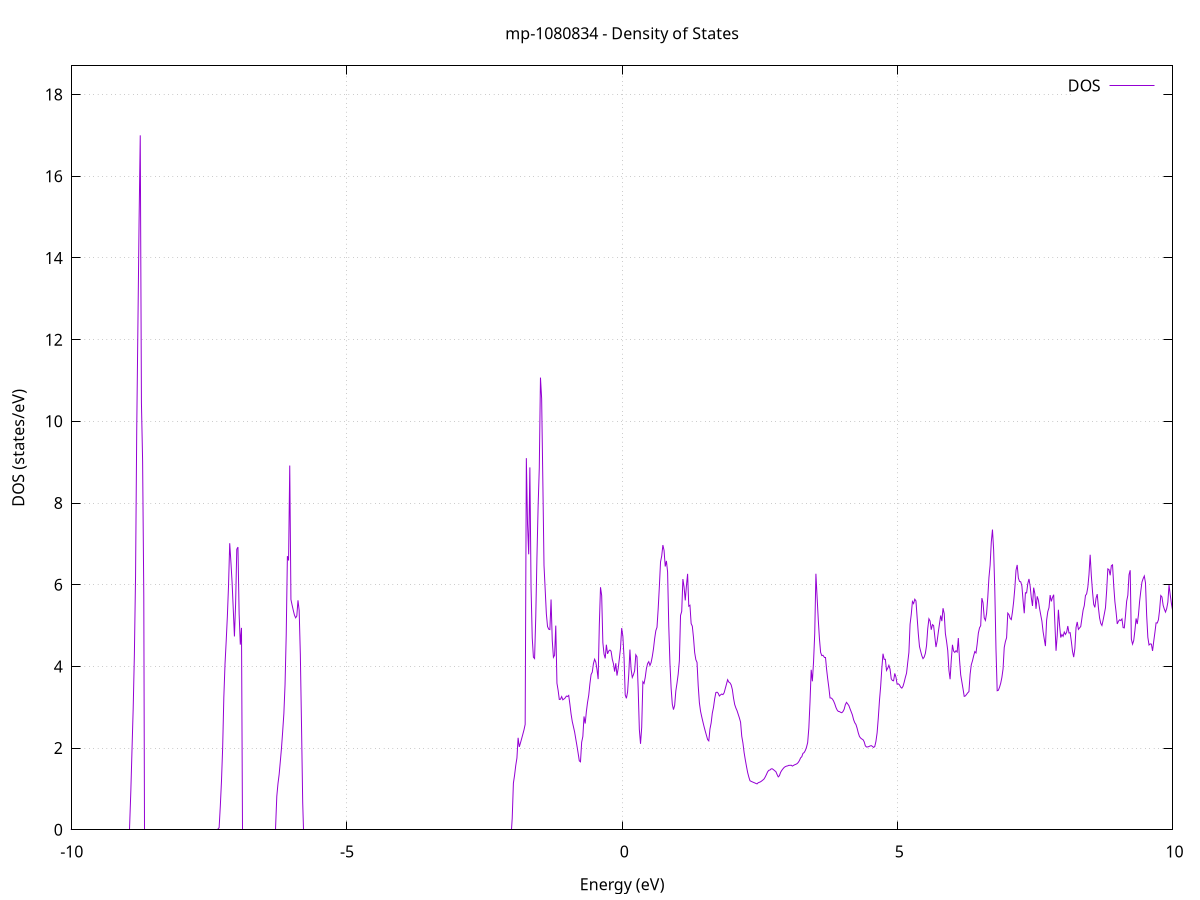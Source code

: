 set title 'mp-1080834 - Density of States'
set xlabel 'Energy (eV)'
set ylabel 'DOS (states/eV)'
set grid
set xrange [-10:10]
set yrange [0:18.703]
set xzeroaxis lt -1
set terminal png size 800,600
set output 'mp-1080834_dos_gnuplot.png'
plot '-' using 1:2 with lines title 'DOS'
-24.005500 0.000000
-23.984100 0.000000
-23.962700 0.000000
-23.941300 0.000000
-23.919900 0.000000
-23.898500 0.000000
-23.877200 0.000000
-23.855800 0.000000
-23.834400 0.000000
-23.813000 0.000000
-23.791600 0.000000
-23.770200 0.000000
-23.748800 0.000000
-23.727400 0.000000
-23.706000 0.000000
-23.684700 0.000000
-23.663300 0.000000
-23.641900 0.000000
-23.620500 0.000000
-23.599100 0.000000
-23.577700 0.000000
-23.556300 0.000000
-23.534900 0.000000
-23.513600 0.000000
-23.492200 0.000000
-23.470800 0.000000
-23.449400 0.000000
-23.428000 0.000000
-23.406600 0.000000
-23.385200 0.000000
-23.363800 0.000000
-23.342500 0.000000
-23.321100 0.000000
-23.299700 0.000000
-23.278300 0.000000
-23.256900 0.000000
-23.235500 0.000000
-23.214100 0.000000
-23.192700 0.000000
-23.171400 0.000000
-23.150000 0.000000
-23.128600 0.000000
-23.107200 0.000000
-23.085800 0.000000
-23.064400 0.000000
-23.043000 0.000000
-23.021600 0.000000
-23.000200 0.000000
-22.978900 0.000000
-22.957500 0.000000
-22.936100 0.000000
-22.914700 0.000000
-22.893300 0.000000
-22.871900 0.000000
-22.850500 0.000000
-22.829100 0.000000
-22.807800 0.000000
-22.786400 0.000000
-22.765000 0.000000
-22.743600 0.000000
-22.722200 0.000000
-22.700800 0.000000
-22.679400 0.000000
-22.658000 0.000000
-22.636700 0.000000
-22.615300 0.000000
-22.593900 0.000000
-22.572500 0.000000
-22.551100 0.000000
-22.529700 0.000000
-22.508300 0.000000
-22.486900 0.000000
-22.465600 0.000000
-22.444200 0.000000
-22.422800 0.000000
-22.401400 0.000000
-22.380000 0.000000
-22.358600 0.000000
-22.337200 0.000000
-22.315800 0.000000
-22.294500 0.000000
-22.273100 0.000000
-22.251700 0.000000
-22.230300 0.000000
-22.208900 0.000000
-22.187500 0.000000
-22.166100 0.000000
-22.144700 0.000000
-22.123300 0.000000
-22.102000 0.000000
-22.080600 0.000000
-22.059200 0.000000
-22.037800 0.000000
-22.016400 570.099700
-21.995000 295.085600
-21.973600 0.000000
-21.952200 0.000000
-21.930900 0.000000
-21.909500 0.000000
-21.888100 0.000000
-21.866700 0.000000
-21.845300 0.000000
-21.823900 0.000000
-21.802500 0.000000
-21.781100 0.000000
-21.759800 0.000000
-21.738400 0.000000
-21.717000 0.000000
-21.695600 0.000000
-21.674200 0.000000
-21.652800 0.000000
-21.631400 0.000000
-21.610000 0.000000
-21.588700 0.000000
-21.567300 0.000000
-21.545900 0.000000
-21.524500 0.000000
-21.503100 0.000000
-21.481700 0.000000
-21.460300 0.000000
-21.438900 0.000000
-21.417500 0.000000
-21.396200 0.000000
-21.374800 0.000000
-21.353400 0.000000
-21.332000 0.000000
-21.310600 0.000000
-21.289200 0.000000
-21.267800 0.000000
-21.246400 0.000000
-21.225100 0.000000
-21.203700 0.000000
-21.182300 0.000000
-21.160900 0.000000
-21.139500 0.000000
-21.118100 0.000000
-21.096700 0.000000
-21.075300 0.000000
-21.054000 0.000000
-21.032600 0.000000
-21.011200 0.000000
-20.989800 0.000000
-20.968400 0.000000
-20.947000 0.000000
-20.925600 0.000000
-20.904200 0.000000
-20.882900 0.000000
-20.861500 0.000000
-20.840100 0.000000
-20.818700 0.000000
-20.797300 0.000000
-20.775900 0.000000
-20.754500 0.000000
-20.733100 0.000000
-20.711800 0.000000
-20.690400 0.000000
-20.669000 0.000000
-20.647600 0.000000
-20.626200 0.000000
-20.604800 0.000000
-20.583400 0.000000
-20.562000 0.000000
-20.540600 0.000000
-20.519300 0.000000
-20.497900 0.000000
-20.476500 0.000000
-20.455100 0.000000
-20.433700 0.000000
-20.412300 0.000000
-20.390900 0.000000
-20.369500 0.000000
-20.348200 0.000000
-20.326800 0.000000
-20.305400 0.000000
-20.284000 0.000000
-20.262600 0.000000
-20.241200 0.000000
-20.219800 0.000000
-20.198400 0.000000
-20.177100 0.000000
-20.155700 0.000000
-20.134300 0.000000
-20.112900 0.000000
-20.091500 0.000000
-20.070100 0.000000
-20.048700 0.000000
-20.027300 0.000000
-20.006000 0.000000
-19.984600 0.000000
-19.963200 0.000000
-19.941800 0.000000
-19.920400 0.000000
-19.899000 0.000000
-19.877600 0.000000
-19.856200 0.000000
-19.834800 0.000000
-19.813500 0.000000
-19.792100 0.000000
-19.770700 0.000000
-19.749300 0.000000
-19.727900 0.000000
-19.706500 0.000000
-19.685100 0.000000
-19.663700 0.000000
-19.642400 0.000000
-19.621000 0.000000
-19.599600 0.000000
-19.578200 0.000000
-19.556800 0.000000
-19.535400 0.000000
-19.514000 0.000000
-19.492600 0.000000
-19.471300 0.000000
-19.449900 0.000000
-19.428500 0.000000
-19.407100 0.000000
-19.385700 0.000000
-19.364300 0.000000
-19.342900 0.000000
-19.321500 0.000000
-19.300200 0.000000
-19.278800 0.000000
-19.257400 0.000000
-19.236000 0.000000
-19.214600 0.000000
-19.193200 0.000000
-19.171800 0.000000
-19.150400 0.000000
-19.129100 0.000000
-19.107700 0.000000
-19.086300 0.000000
-19.064900 0.000000
-19.043500 0.000000
-19.022100 0.000000
-19.000700 0.000000
-18.979300 0.000000
-18.957900 0.000000
-18.936600 0.000000
-18.915200 0.000000
-18.893800 0.000000
-18.872400 0.000000
-18.851000 0.000000
-18.829600 0.000000
-18.808200 0.000000
-18.786800 0.000000
-18.765500 0.000000
-18.744100 0.000000
-18.722700 0.000000
-18.701300 0.000000
-18.679900 0.000000
-18.658500 0.000000
-18.637100 0.000000
-18.615700 0.000000
-18.594400 0.000000
-18.573000 0.000000
-18.551600 0.000000
-18.530200 0.000000
-18.508800 0.000000
-18.487400 0.000000
-18.466000 0.000000
-18.444600 0.000000
-18.423300 0.000000
-18.401900 0.000000
-18.380500 0.000000
-18.359100 0.000000
-18.337700 0.000000
-18.316300 0.000000
-18.294900 0.000000
-18.273500 0.000000
-18.252200 0.000000
-18.230800 0.000000
-18.209400 0.000000
-18.188000 0.000000
-18.166600 0.000000
-18.145200 0.000000
-18.123800 0.000000
-18.102400 0.000000
-18.081000 0.000000
-18.059700 0.000000
-18.038300 0.000000
-18.016900 0.000000
-17.995500 0.000000
-17.974100 0.000000
-17.952700 0.000000
-17.931300 0.000000
-17.909900 0.000000
-17.888600 0.000000
-17.867200 0.000000
-17.845800 0.000000
-17.824400 0.000000
-17.803000 0.000000
-17.781600 0.000000
-17.760200 0.000000
-17.738800 0.000000
-17.717500 0.000000
-17.696100 0.000000
-17.674700 0.000000
-17.653300 0.000000
-17.631900 0.000000
-17.610500 0.000000
-17.589100 0.000000
-17.567700 0.000000
-17.546400 0.000000
-17.525000 0.000000
-17.503600 0.000000
-17.482200 0.000000
-17.460800 0.000000
-17.439400 0.000000
-17.418000 0.000000
-17.396600 0.000000
-17.375200 0.000000
-17.353900 0.000000
-17.332500 0.000000
-17.311100 0.000000
-17.289700 0.000000
-17.268300 0.000000
-17.246900 0.000000
-17.225500 0.000000
-17.204100 0.000000
-17.182800 0.000000
-17.161400 0.000000
-17.140000 0.000000
-17.118600 0.000000
-17.097200 0.000000
-17.075800 0.000000
-17.054400 0.000000
-17.033000 0.000000
-17.011700 0.000000
-16.990300 0.000000
-16.968900 0.000000
-16.947500 0.000000
-16.926100 0.000000
-16.904700 0.000000
-16.883300 0.000000
-16.861900 0.000000
-16.840600 0.000000
-16.819200 0.000000
-16.797800 0.000000
-16.776400 0.000000
-16.755000 0.000000
-16.733600 0.000000
-16.712200 0.000000
-16.690800 0.000000
-16.669500 0.000000
-16.648100 0.000000
-16.626700 0.000000
-16.605300 0.000000
-16.583900 0.000000
-16.562500 0.000000
-16.541100 0.000000
-16.519700 0.000000
-16.498300 0.000000
-16.477000 0.000000
-16.455600 0.000000
-16.434200 0.000000
-16.412800 0.000000
-16.391400 0.000000
-16.370000 0.000000
-16.348600 0.000000
-16.327200 0.000000
-16.305900 0.000000
-16.284500 0.000000
-16.263100 0.000000
-16.241700 0.000000
-16.220300 0.000000
-16.198900 0.000000
-16.177500 0.000000
-16.156100 0.000000
-16.134800 0.000000
-16.113400 0.000000
-16.092000 0.000000
-16.070600 0.000000
-16.049200 0.000000
-16.027800 0.000000
-16.006400 0.000000
-15.985000 0.000000
-15.963700 0.000000
-15.942300 0.000000
-15.920900 0.000000
-15.899500 0.000000
-15.878100 0.000000
-15.856700 0.000000
-15.835300 0.000000
-15.813900 0.000000
-15.792500 0.000000
-15.771200 0.000000
-15.749800 0.000000
-15.728400 0.000000
-15.707000 0.000000
-15.685600 0.000000
-15.664200 0.000000
-15.642800 0.000000
-15.621400 0.000000
-15.600100 0.000000
-15.578700 0.000000
-15.557300 0.000000
-15.535900 0.000000
-15.514500 0.000000
-15.493100 0.000000
-15.471700 0.000000
-15.450300 0.000000
-15.429000 0.000000
-15.407600 0.000000
-15.386200 0.000000
-15.364800 0.000000
-15.343400 0.000000
-15.322000 0.000000
-15.300600 0.000000
-15.279200 0.000000
-15.257900 0.000000
-15.236500 0.000000
-15.215100 0.000000
-15.193700 0.000000
-15.172300 0.000000
-15.150900 0.000000
-15.129500 0.000000
-15.108100 0.000000
-15.086800 0.000000
-15.065400 0.000000
-15.044000 0.000000
-15.022600 0.000000
-15.001200 0.000000
-14.979800 0.000000
-14.958400 0.000000
-14.937000 0.000000
-14.915600 0.000000
-14.894300 0.000000
-14.872900 0.000000
-14.851500 0.000000
-14.830100 0.000000
-14.808700 0.000000
-14.787300 0.000000
-14.765900 0.000000
-14.744500 0.000000
-14.723200 0.000000
-14.701800 0.000000
-14.680400 0.000000
-14.659000 0.000000
-14.637600 0.000000
-14.616200 0.000000
-14.594800 0.000000
-14.573400 0.000000
-14.552100 0.000000
-14.530700 0.000000
-14.509300 0.000000
-14.487900 0.000000
-14.466500 0.000000
-14.445100 0.000000
-14.423700 0.000000
-14.402300 0.000000
-14.381000 0.000000
-14.359600 0.000000
-14.338200 0.000000
-14.316800 0.000000
-14.295400 0.000000
-14.274000 0.000000
-14.252600 0.000000
-14.231200 0.000000
-14.209800 0.000000
-14.188500 0.000000
-14.167100 0.000000
-14.145700 0.000000
-14.124300 0.000000
-14.102900 0.000000
-14.081500 0.000000
-14.060100 0.000000
-14.038700 0.000000
-14.017400 0.000000
-13.996000 0.000000
-13.974600 0.000000
-13.953200 0.000000
-13.931800 0.000000
-13.910400 0.000000
-13.889000 0.000000
-13.867600 0.000000
-13.846300 0.000000
-13.824900 0.000000
-13.803500 0.000000
-13.782100 0.000000
-13.760700 0.000000
-13.739300 0.000000
-13.717900 0.000000
-13.696500 0.000000
-13.675200 0.000000
-13.653800 0.000000
-13.632400 0.000000
-13.611000 0.000000
-13.589600 0.000000
-13.568200 0.000000
-13.546800 0.000000
-13.525400 0.000000
-13.504100 0.000000
-13.482700 0.000000
-13.461300 0.000000
-13.439900 0.000000
-13.418500 0.000000
-13.397100 0.000000
-13.375700 0.000000
-13.354300 0.000000
-13.332900 0.000000
-13.311600 0.000000
-13.290200 0.000000
-13.268800 0.000000
-13.247400 0.000000
-13.226000 0.000000
-13.204600 0.000000
-13.183200 0.000000
-13.161800 0.000000
-13.140500 0.000000
-13.119100 0.000000
-13.097700 0.000000
-13.076300 0.000000
-13.054900 0.000000
-13.033500 0.000000
-13.012100 0.000000
-12.990700 0.000000
-12.969400 0.000000
-12.948000 0.000000
-12.926600 0.000000
-12.905200 0.000000
-12.883800 0.000000
-12.862400 0.000000
-12.841000 0.000000
-12.819600 0.000000
-12.798300 0.000000
-12.776900 0.000000
-12.755500 0.000000
-12.734100 0.000000
-12.712700 0.000000
-12.691300 0.000000
-12.669900 0.000000
-12.648500 0.000000
-12.627100 0.000000
-12.605800 0.000000
-12.584400 0.000000
-12.563000 0.000000
-12.541600 0.000000
-12.520200 0.000000
-12.498800 0.000000
-12.477400 0.000000
-12.456000 0.000000
-12.434700 0.000000
-12.413300 0.000000
-12.391900 0.000000
-12.370500 0.000000
-12.349100 0.000000
-12.327700 0.000000
-12.306300 0.000000
-12.284900 0.000000
-12.263600 0.000000
-12.242200 0.000000
-12.220800 0.000000
-12.199400 0.000000
-12.178000 0.000000
-12.156600 0.000000
-12.135200 0.000000
-12.113800 0.000000
-12.092500 0.000000
-12.071100 0.000000
-12.049700 0.000000
-12.028300 0.000000
-12.006900 0.000000
-11.985500 0.000000
-11.964100 0.000000
-11.942700 0.000000
-11.921400 0.000000
-11.900000 0.000000
-11.878600 0.000000
-11.857200 0.000000
-11.835800 0.000000
-11.814400 0.000000
-11.793000 0.000000
-11.771600 0.000000
-11.750200 0.000000
-11.728900 0.000000
-11.707500 0.000000
-11.686100 0.000000
-11.664700 0.000000
-11.643300 0.000000
-11.621900 0.000000
-11.600500 0.000000
-11.579100 0.000000
-11.557800 0.000000
-11.536400 0.000000
-11.515000 0.000000
-11.493600 0.000000
-11.472200 0.000000
-11.450800 0.000000
-11.429400 0.000000
-11.408000 0.000000
-11.386700 0.000000
-11.365300 0.000000
-11.343900 0.000000
-11.322500 0.000000
-11.301100 0.000000
-11.279700 0.000000
-11.258300 0.000000
-11.236900 0.000000
-11.215600 0.000000
-11.194200 0.000000
-11.172800 0.000000
-11.151400 0.000000
-11.130000 0.000000
-11.108600 0.000000
-11.087200 0.000000
-11.065800 0.000000
-11.044500 0.000000
-11.023100 0.000000
-11.001700 0.000000
-10.980300 0.000000
-10.958900 0.000000
-10.937500 0.000000
-10.916100 0.000000
-10.894700 0.000000
-10.873300 0.000000
-10.852000 0.000000
-10.830600 0.000000
-10.809200 0.000000
-10.787800 0.000000
-10.766400 0.000000
-10.745000 0.000000
-10.723600 0.000000
-10.702200 0.000000
-10.680900 0.000000
-10.659500 0.000000
-10.638100 0.000000
-10.616700 0.000000
-10.595300 0.000000
-10.573900 0.000000
-10.552500 0.000000
-10.531100 0.000000
-10.509800 0.000000
-10.488400 0.000000
-10.467000 0.000000
-10.445600 0.000000
-10.424200 0.000000
-10.402800 0.000000
-10.381400 0.000000
-10.360000 0.000000
-10.338700 0.000000
-10.317300 0.000000
-10.295900 0.000000
-10.274500 0.000000
-10.253100 0.000000
-10.231700 0.000000
-10.210300 0.000000
-10.188900 3.403700
-10.167500 7.044600
-10.146200 8.008500
-10.124800 10.134300
-10.103400 16.255600
-10.082000 11.838600
-10.060600 12.640900
-10.039200 23.354600
-10.017800 0.000000
-9.996400 0.000000
-9.975100 0.000000
-9.953700 0.000000
-9.932300 0.000000
-9.910900 0.000000
-9.889500 0.000000
-9.868100 0.000000
-9.846700 0.000000
-9.825300 0.000000
-9.804000 0.000000
-9.782600 0.000000
-9.761200 0.000000
-9.739800 0.000000
-9.718400 0.000000
-9.697000 0.000000
-9.675600 0.000000
-9.654200 0.000000
-9.632900 0.000000
-9.611500 0.000000
-9.590100 0.000000
-9.568700 0.000000
-9.547300 0.000000
-9.525900 0.000000
-9.504500 0.000000
-9.483100 0.000000
-9.461800 0.000000
-9.440400 0.000000
-9.419000 0.000000
-9.397600 0.000000
-9.376200 0.000000
-9.354800 0.000000
-9.333400 0.000000
-9.312000 0.000000
-9.290600 0.000000
-9.269300 0.000000
-9.247900 0.000000
-9.226500 0.000000
-9.205100 0.000000
-9.183700 0.000000
-9.162300 0.000000
-9.140900 0.000000
-9.119500 0.000000
-9.098200 0.000000
-9.076800 0.000000
-9.055400 0.000000
-9.034000 0.000000
-9.012600 0.000000
-8.991200 0.000000
-8.969800 0.000000
-8.948400 0.000000
-8.927100 0.950300
-8.905700 1.973400
-8.884300 2.976800
-8.862900 4.283600
-8.841500 6.208100
-8.820100 9.784300
-8.798700 12.339100
-8.777300 14.902100
-8.756000 17.002700
-8.734600 10.454700
-8.713200 9.027800
-8.691800 5.732300
-8.670400 0.000000
-8.649000 0.000000
-8.627600 0.000000
-8.606200 0.000000
-8.584800 0.000000
-8.563500 0.000000
-8.542100 0.000000
-8.520700 0.000000
-8.499300 0.000000
-8.477900 0.000000
-8.456500 0.000000
-8.435100 0.000000
-8.413700 0.000000
-8.392400 0.000000
-8.371000 0.000000
-8.349600 0.000000
-8.328200 0.000000
-8.306800 0.000000
-8.285400 0.000000
-8.264000 0.000000
-8.242600 0.000000
-8.221300 0.000000
-8.199900 0.000000
-8.178500 0.000000
-8.157100 0.000000
-8.135700 0.000000
-8.114300 0.000000
-8.092900 0.000000
-8.071500 0.000000
-8.050200 0.000000
-8.028800 0.000000
-8.007400 0.000000
-7.986000 0.000000
-7.964600 0.000000
-7.943200 0.000000
-7.921800 0.000000
-7.900400 0.000000
-7.879100 0.000000
-7.857700 0.000000
-7.836300 0.000000
-7.814900 0.000000
-7.793500 0.000000
-7.772100 0.000000
-7.750700 0.000000
-7.729300 0.000000
-7.707900 0.000000
-7.686600 0.000000
-7.665200 0.000000
-7.643800 0.000000
-7.622400 0.000000
-7.601000 0.000000
-7.579600 0.000000
-7.558200 0.000000
-7.536800 0.000000
-7.515500 0.000000
-7.494100 0.000000
-7.472700 0.000000
-7.451300 0.000000
-7.429900 0.000000
-7.408500 0.000000
-7.387100 0.000000
-7.365700 0.000000
-7.344400 0.000000
-7.323000 0.051500
-7.301600 0.572000
-7.280200 1.190000
-7.258800 2.010000
-7.237400 3.244400
-7.216000 4.056200
-7.194600 4.615700
-7.173300 5.224100
-7.151900 5.985000
-7.130500 7.015800
-7.109100 6.562000
-7.087700 6.061900
-7.066300 5.407600
-7.044900 4.734000
-7.023500 5.528000
-7.002100 6.869100
-6.980800 6.920800
-6.959400 5.282500
-6.938000 4.532300
-6.916600 4.943500
-6.895200 0.000000
-6.873800 0.000000
-6.852400 0.000000
-6.831000 0.000000
-6.809700 0.000000
-6.788300 0.000000
-6.766900 0.000000
-6.745500 0.000000
-6.724100 0.000000
-6.702700 0.000000
-6.681300 0.000000
-6.659900 0.000000
-6.638600 0.000000
-6.617200 0.000000
-6.595800 0.000000
-6.574400 0.000000
-6.553000 0.000000
-6.531600 0.000000
-6.510200 0.000000
-6.488800 0.000000
-6.467500 0.000000
-6.446100 0.000000
-6.424700 0.000000
-6.403300 0.000000
-6.381900 0.000000
-6.360500 0.000000
-6.339100 0.000000
-6.317700 0.000000
-6.296400 0.000000
-6.275000 0.818900
-6.253600 1.130800
-6.232200 1.356400
-6.210800 1.676500
-6.189400 2.005500
-6.168000 2.410300
-6.146600 2.843700
-6.125200 3.552800
-6.103900 4.768400
-6.082500 6.699400
-6.061100 6.593700
-6.039700 8.917400
-6.018300 5.638100
-5.996900 5.501000
-5.975500 5.373100
-5.954100 5.256100
-5.932800 5.189500
-5.911400 5.233200
-5.890000 5.617800
-5.868600 5.373600
-5.847200 4.290000
-5.825800 2.540200
-5.804400 0.669300
-5.783000 0.000000
-5.761700 0.000000
-5.740300 0.000000
-5.718900 0.000000
-5.697500 0.000000
-5.676100 0.000000
-5.654700 0.000000
-5.633300 0.000000
-5.611900 0.000000
-5.590600 0.000000
-5.569200 0.000000
-5.547800 0.000000
-5.526400 0.000000
-5.505000 0.000000
-5.483600 0.000000
-5.462200 0.000000
-5.440800 0.000000
-5.419400 0.000000
-5.398100 0.000000
-5.376700 0.000000
-5.355300 0.000000
-5.333900 0.000000
-5.312500 0.000000
-5.291100 0.000000
-5.269700 0.000000
-5.248300 0.000000
-5.227000 0.000000
-5.205600 0.000000
-5.184200 0.000000
-5.162800 0.000000
-5.141400 0.000000
-5.120000 0.000000
-5.098600 0.000000
-5.077200 0.000000
-5.055900 0.000000
-5.034500 0.000000
-5.013100 0.000000
-4.991700 0.000000
-4.970300 0.000000
-4.948900 0.000000
-4.927500 0.000000
-4.906100 0.000000
-4.884800 0.000000
-4.863400 0.000000
-4.842000 0.000000
-4.820600 0.000000
-4.799200 0.000000
-4.777800 0.000000
-4.756400 0.000000
-4.735000 0.000000
-4.713700 0.000000
-4.692300 0.000000
-4.670900 0.000000
-4.649500 0.000000
-4.628100 0.000000
-4.606700 0.000000
-4.585300 0.000000
-4.563900 0.000000
-4.542500 0.000000
-4.521200 0.000000
-4.499800 0.000000
-4.478400 0.000000
-4.457000 0.000000
-4.435600 0.000000
-4.414200 0.000000
-4.392800 0.000000
-4.371400 0.000000
-4.350100 0.000000
-4.328700 0.000000
-4.307300 0.000000
-4.285900 0.000000
-4.264500 0.000000
-4.243100 0.000000
-4.221700 0.000000
-4.200300 0.000000
-4.179000 0.000000
-4.157600 0.000000
-4.136200 0.000000
-4.114800 0.000000
-4.093400 0.000000
-4.072000 0.000000
-4.050600 0.000000
-4.029200 0.000000
-4.007900 0.000000
-3.986500 0.000000
-3.965100 0.000000
-3.943700 0.000000
-3.922300 0.000000
-3.900900 0.000000
-3.879500 0.000000
-3.858100 0.000000
-3.836800 0.000000
-3.815400 0.000000
-3.794000 0.000000
-3.772600 0.000000
-3.751200 0.000000
-3.729800 0.000000
-3.708400 0.000000
-3.687000 0.000000
-3.665600 0.000000
-3.644300 0.000000
-3.622900 0.000000
-3.601500 0.000000
-3.580100 0.000000
-3.558700 0.000000
-3.537300 0.000000
-3.515900 0.000000
-3.494500 0.000000
-3.473200 0.000000
-3.451800 0.000000
-3.430400 0.000000
-3.409000 0.000000
-3.387600 0.000000
-3.366200 0.000000
-3.344800 0.000000
-3.323400 0.000000
-3.302100 0.000000
-3.280700 0.000000
-3.259300 0.000000
-3.237900 0.000000
-3.216500 0.000000
-3.195100 0.000000
-3.173700 0.000000
-3.152300 0.000000
-3.131000 0.000000
-3.109600 0.000000
-3.088200 0.000000
-3.066800 0.000000
-3.045400 0.000000
-3.024000 0.000000
-3.002600 0.000000
-2.981200 0.000000
-2.959800 0.000000
-2.938500 0.000000
-2.917100 0.000000
-2.895700 0.000000
-2.874300 0.000000
-2.852900 0.000000
-2.831500 0.000000
-2.810100 0.000000
-2.788700 0.000000
-2.767400 0.000000
-2.746000 0.000000
-2.724600 0.000000
-2.703200 0.000000
-2.681800 0.000000
-2.660400 0.000000
-2.639000 0.000000
-2.617600 0.000000
-2.596300 0.000000
-2.574900 0.000000
-2.553500 0.000000
-2.532100 0.000000
-2.510700 0.000000
-2.489300 0.000000
-2.467900 0.000000
-2.446500 0.000000
-2.425200 0.000000
-2.403800 0.000000
-2.382400 0.000000
-2.361000 0.000000
-2.339600 0.000000
-2.318200 0.000000
-2.296800 0.000000
-2.275400 0.000000
-2.254100 0.000000
-2.232700 0.000000
-2.211300 0.000000
-2.189900 0.000000
-2.168500 0.000000
-2.147100 0.000000
-2.125700 0.000000
-2.104300 0.000000
-2.082900 0.000000
-2.061600 0.000000
-2.040200 0.000000
-2.018800 0.000000
-1.997400 0.281900
-1.976000 1.140600
-1.954600 1.336400
-1.933200 1.574000
-1.911800 1.757200
-1.890500 2.251700
-1.869100 2.029400
-1.847700 2.125400
-1.826300 2.230000
-1.804900 2.336800
-1.783500 2.445500
-1.762100 2.579700
-1.740700 9.099100
-1.719400 7.492000
-1.698000 6.744800
-1.676600 8.872000
-1.655200 5.930600
-1.633800 4.700500
-1.612400 4.226800
-1.591000 4.192400
-1.569600 5.216200
-1.548300 6.654200
-1.526900 7.914400
-1.505500 8.858800
-1.484100 11.071200
-1.462700 10.558800
-1.441300 8.566100
-1.419900 6.474300
-1.398500 5.883100
-1.377100 5.287400
-1.355800 4.977300
-1.334400 4.911600
-1.313000 4.901900
-1.291600 5.638500
-1.270200 4.649100
-1.248800 4.222700
-1.227400 4.273600
-1.206000 4.998400
-1.184700 3.588600
-1.163300 3.413900
-1.141900 3.191200
-1.120500 3.196400
-1.099100 3.260700
-1.077700 3.182100
-1.056300 3.202700
-1.034900 3.227500
-1.013600 3.272700
-0.992200 3.264000
-0.970800 3.289400
-0.949400 3.072900
-0.928000 2.834500
-0.906600 2.651800
-0.885200 2.523900
-0.863800 2.395000
-0.842500 2.224300
-0.821100 2.053700
-0.799700 1.875100
-0.778300 1.687200
-0.756900 1.664100
-0.735500 2.142800
-0.714100 2.283200
-0.692700 2.774500
-0.671400 2.601900
-0.650000 2.895000
-0.628600 3.121000
-0.607200 3.293800
-0.585800 3.574600
-0.564400 3.800000
-0.543000 3.859700
-0.521600 4.068000
-0.500200 4.175100
-0.478900 4.106800
-0.457500 3.928000
-0.436100 3.688700
-0.414700 5.020800
-0.393300 5.938400
-0.371900 5.734100
-0.350500 4.582700
-0.329100 4.301100
-0.307800 4.195700
-0.286400 4.531200
-0.265000 4.307600
-0.243600 4.377100
-0.222200 4.401000
-0.200800 4.371000
-0.179400 4.177900
-0.158000 4.064100
-0.136700 3.873600
-0.115300 4.077000
-0.093900 3.774900
-0.072500 3.943700
-0.051100 4.183900
-0.029700 4.446400
-0.008300 4.938000
0.013100 4.738200
0.034400 4.219200
0.055800 3.301800
0.077200 3.218200
0.098600 3.372600
0.120000 3.809700
0.141400 4.412100
0.162800 3.929800
0.184200 3.729800
0.205600 3.797100
0.226900 3.894600
0.248300 4.284800
0.269700 4.234300
0.291100 3.456600
0.312500 2.457000
0.333900 2.104400
0.355300 2.505700
0.376700 3.624600
0.398000 3.582900
0.419400 3.730900
0.440800 3.945200
0.462200 4.069000
0.483600 4.115800
0.505000 4.021900
0.526400 4.094000
0.547800 4.240900
0.569100 4.428800
0.590500 4.678700
0.611900 4.873400
0.633300 4.956700
0.654700 5.409600
0.676100 5.952800
0.697500 6.558100
0.718900 6.702000
0.740200 6.971200
0.761600 6.838800
0.783000 6.446400
0.804400 6.582800
0.825800 6.312100
0.847200 4.986700
0.868600 4.071900
0.890000 3.465000
0.911300 3.075400
0.932700 2.941500
0.954100 3.044900
0.975500 3.399900
0.996900 3.591300
1.018300 3.810000
1.039700 4.139100
1.061100 5.247800
1.082500 5.347500
1.103800 6.138600
1.125200 5.944300
1.146600 5.615900
1.168000 5.974000
1.189400 6.266000
1.210800 5.475300
1.232200 5.497300
1.253600 5.049000
1.274900 4.985500
1.296300 4.706300
1.317700 4.339800
1.339100 4.164600
1.360500 4.098600
1.381900 3.530400
1.403300 3.112200
1.424700 2.901100
1.446000 2.766300
1.467400 2.642500
1.488800 2.524400
1.510200 2.414600
1.531600 2.312200
1.553000 2.207800
1.574400 2.177000
1.595800 2.467700
1.617100 2.614500
1.638500 2.856700
1.659900 2.997200
1.681300 3.207400
1.702700 3.359600
1.724100 3.369100
1.745500 3.342600
1.766900 3.275600
1.788300 3.303300
1.809600 3.323300
1.831000 3.309100
1.852400 3.351600
1.873800 3.458100
1.895200 3.564200
1.916600 3.674200
1.938000 3.617200
1.959400 3.597200
1.980700 3.547200
2.002100 3.435600
2.023500 3.226300
2.044900 3.068200
2.066300 2.982600
2.087700 2.916000
2.109100 2.827200
2.130500 2.737600
2.151800 2.634800
2.173200 2.291100
2.194600 2.124300
2.216000 1.892000
2.237400 1.715500
2.258800 1.554900
2.280200 1.403500
2.301600 1.291700
2.322900 1.200900
2.344300 1.185400
2.365700 1.172400
2.387100 1.160100
2.408500 1.147600
2.429900 1.134400
2.451300 1.123600
2.472700 1.152800
2.494000 1.162600
2.515400 1.175300
2.536800 1.196100
2.558200 1.219400
2.579600 1.246000
2.601000 1.295700
2.622400 1.355600
2.643800 1.420400
2.665200 1.455600
2.686500 1.463900
2.707900 1.491500
2.729300 1.491400
2.750700 1.470300
2.772100 1.446000
2.793500 1.423000
2.814900 1.354700
2.836300 1.295300
2.857600 1.323400
2.879000 1.405400
2.900400 1.453900
2.921800 1.492000
2.943200 1.525700
2.964600 1.546000
2.986000 1.558300
3.007400 1.564200
3.028700 1.578000
3.050100 1.577600
3.071500 1.580900
3.092900 1.559200
3.114300 1.576600
3.135700 1.592200
3.157100 1.603500
3.178500 1.619100
3.199800 1.649100
3.221200 1.695700
3.242600 1.760500
3.264000 1.788200
3.285400 1.870400
3.306800 1.890300
3.328200 1.940200
3.349600 2.019700
3.371000 2.135500
3.392300 2.492900
3.413700 3.131300
3.435100 3.917700
3.456500 3.635800
3.477900 4.117000
3.499300 4.805700
3.520700 6.268400
3.542100 5.700400
3.563400 5.150900
3.584800 4.678600
3.606200 4.343200
3.627600 4.264100
3.649000 4.272500
3.670400 4.220400
3.691800 4.220300
3.713200 3.949300
3.734500 3.701300
3.755900 3.480500
3.777300 3.228300
3.798700 3.225800
3.820100 3.202000
3.841500 3.153700
3.862900 3.084800
3.884300 2.996300
3.905600 2.933800
3.927000 2.899000
3.948400 2.893200
3.969800 2.875100
3.991200 2.865700
4.012600 2.894800
4.034000 2.951400
4.055400 3.062800
4.076700 3.119200
4.098100 3.081200
4.119500 3.041000
4.140900 2.962500
4.162300 2.886900
4.183700 2.811700
4.205100 2.697900
4.226500 2.622200
4.247900 2.578500
4.269200 2.487300
4.290600 2.372500
4.312000 2.284500
4.333400 2.246000
4.354800 2.223000
4.376200 2.206600
4.397600 2.155300
4.419000 2.055300
4.440300 2.026600
4.461700 2.028600
4.483100 2.037400
4.504500 2.051600
4.525900 2.060400
4.547300 2.042000
4.568700 2.016500
4.590100 2.038300
4.611400 2.165200
4.632800 2.373800
4.654200 2.736700
4.675600 3.164800
4.697000 3.508000
4.718400 3.949500
4.739800 4.310600
4.761200 4.172500
4.782500 4.173800
4.803900 3.901800
4.825300 3.955600
4.846700 4.025800
4.868100 3.932200
4.889500 3.697000
4.910900 3.654100
4.932300 3.647700
4.953600 3.827600
4.975000 3.737800
4.996400 3.565800
5.017800 3.573000
5.039200 3.547500
5.060600 3.492000
5.082000 3.468100
5.103400 3.513100
5.124800 3.612700
5.146100 3.732200
5.167500 3.833700
5.188900 4.094900
5.210300 4.342200
5.231700 5.031000
5.253100 5.272600
5.274500 5.588600
5.295900 5.538800
5.317200 5.644800
5.338600 5.603600
5.360000 5.198000
5.381400 4.799400
5.402800 4.486400
5.424200 4.369900
5.445600 4.261000
5.467000 4.190000
5.488300 4.228300
5.509700 4.319700
5.531100 4.514100
5.552500 4.923600
5.573900 5.166000
5.595300 5.111800
5.616700 4.897800
5.638100 5.023400
5.659400 5.000400
5.680800 4.734400
5.702200 4.473400
5.723600 4.620200
5.745000 4.842000
5.766400 5.047000
5.787800 5.245800
5.809200 5.108400
5.830600 5.424100
5.851900 5.292000
5.873300 4.803800
5.894700 4.615200
5.916100 4.389000
5.937500 3.907100
5.958900 3.686300
5.980300 4.152200
6.001700 4.528800
6.023000 4.373400
6.044400 4.342000
6.065800 4.383900
6.087200 4.351900
6.108600 4.693800
6.130000 4.165000
6.151400 3.794400
6.172800 3.621100
6.194100 3.449500
6.215500 3.266200
6.236900 3.277000
6.258300 3.314900
6.279700 3.353800
6.301100 3.382700
6.322500 3.806900
6.343900 4.040100
6.365200 4.134700
6.386600 4.256500
6.408000 4.362500
6.429400 4.329900
6.450800 4.549600
6.472200 4.813600
6.493600 4.944200
6.515000 4.997100
6.536300 5.672000
6.557700 5.556700
6.579100 5.187100
6.600500 5.126200
6.621900 5.297100
6.643300 5.683900
6.664700 6.175000
6.686100 6.479800
6.707500 7.043600
6.728800 7.349900
6.750200 6.846400
6.771600 5.845200
6.793000 4.408700
6.814400 3.404300
6.835800 3.415300
6.857200 3.489600
6.878600 3.588500
6.899900 3.729600
6.921300 3.940400
6.942700 4.464000
6.964100 4.610200
6.985500 4.701400
7.006900 5.304600
7.028300 5.268500
7.049700 5.175200
7.071000 5.145900
7.092400 5.334900
7.113800 5.585500
7.135200 5.916700
7.156600 6.354200
7.178000 6.484200
7.199400 6.163100
7.220800 6.079700
7.242100 6.071900
7.263500 5.970500
7.284900 5.609000
7.306300 5.301000
7.327700 5.803000
7.349100 5.798300
7.370500 6.026300
7.391900 6.141100
7.413300 5.966600
7.434600 5.682700
7.456000 5.479500
7.477400 5.928600
7.498800 5.780600
7.520200 5.410200
7.541600 5.715900
7.563000 5.621200
7.584400 5.420600
7.605700 5.261100
7.627100 5.108600
7.648500 4.851600
7.669900 4.669900
7.691300 4.497400
7.712700 5.133100
7.734100 5.340100
7.755500 5.436800
7.776800 5.746700
7.798200 5.590800
7.819600 5.690700
7.841000 5.755500
7.862400 5.062500
7.883800 4.383200
7.905200 4.755900
7.926600 5.387400
7.947900 5.008200
7.969300 4.706600
7.990700 4.780400
8.012100 4.735200
8.033500 4.841000
8.054900 4.782600
8.076300 4.837100
8.097700 4.988600
8.119000 4.817800
8.140400 4.825400
8.161800 4.613800
8.183200 4.369100
8.204600 4.226700
8.226000 4.436000
8.247400 4.953900
8.268800 5.088700
8.290200 4.906600
8.311500 4.942000
8.332900 4.976600
8.354300 5.180000
8.375700 5.378000
8.397100 5.487800
8.418500 5.734800
8.439900 5.776700
8.461300 5.936800
8.482600 6.248900
8.504000 6.733900
8.525400 6.217900
8.546800 5.826700
8.568200 5.520000
8.589600 5.444700
8.611000 5.670100
8.632400 5.769500
8.653700 5.441400
8.675100 5.186900
8.696500 5.053400
8.717900 5.001700
8.739300 5.132500
8.760700 5.281000
8.782100 5.435600
8.803500 5.853400
8.824800 6.387800
8.846200 6.370000
8.867600 6.230900
8.889000 6.465400
8.910400 6.487100
8.931800 5.985400
8.953200 5.587200
8.974600 5.336900
8.996000 5.040200
9.017300 5.103800
9.038700 5.140800
9.060100 5.122800
9.081500 5.162700
9.102900 4.950200
9.124300 4.942700
9.145700 5.243100
9.167100 5.597300
9.188400 5.740100
9.209800 6.242200
9.231200 6.354200
9.252600 4.665700
9.274000 4.544900
9.295400 4.633800
9.316800 4.875200
9.338200 5.174000
9.359500 5.037700
9.380900 5.254100
9.402300 5.591000
9.423700 5.842200
9.445100 6.064400
9.466500 6.148800
9.487900 6.213700
9.509300 6.041800
9.530600 5.249200
9.552000 4.714700
9.573400 4.524300
9.594800 4.551000
9.616200 4.545500
9.637600 4.379700
9.659000 4.615600
9.680400 4.830700
9.701700 5.066500
9.723100 5.062500
9.744500 5.142500
9.765900 5.386000
9.787300 5.735100
9.808700 5.699700
9.830100 5.495300
9.851500 5.402800
9.872900 5.330200
9.894200 5.413600
9.915600 5.570700
9.937000 5.992900
9.958400 5.756800
9.979800 5.541600
10.001200 5.375400
10.022600 4.733800
10.044000 5.011200
10.065300 5.280800
10.086700 5.335700
10.108100 5.424900
10.129500 5.609200
10.150900 5.844400
10.172300 6.201000
10.193700 5.968500
10.215100 6.047500
10.236400 6.155000
10.257800 6.310000
10.279200 6.684900
10.300600 6.475000
10.322000 6.399600
10.343400 6.419200
10.364800 6.215100
10.386200 5.788800
10.407500 5.457200
10.428900 5.361900
10.450300 5.350200
10.471700 5.324100
10.493100 5.337900
10.514500 5.441000
10.535900 5.607900
10.557300 5.664500
10.578700 5.466300
10.600000 5.424800
10.621400 5.465900
10.642800 5.558400
10.664200 5.437400
10.685600 5.179300
10.707000 4.949400
10.728400 4.663800
10.749800 4.461500
10.771100 4.396900
10.792500 4.471100
10.813900 4.677800
10.835300 5.053000
10.856700 5.310000
10.878100 5.748000
10.899500 5.965600
10.920900 6.305900
10.942200 6.363100
10.963600 5.583400
10.985000 5.494900
11.006400 5.481000
11.027800 5.260400
11.049200 4.997900
11.070600 4.601100
11.092000 4.473800
11.113300 4.603700
11.134700 4.880600
11.156100 5.182800
11.177500 5.553500
11.198900 5.986400
11.220300 5.855500
11.241700 6.182300
11.263100 6.229400
11.284400 6.146200
11.305800 5.991000
11.327200 5.991000
11.348600 6.102000
11.370000 6.181700
11.391400 6.123500
11.412800 6.250800
11.434200 6.643400
11.455600 6.845400
11.476900 6.760300
11.498300 6.524800
11.519700 6.330100
11.541100 6.443900
11.562500 6.856300
11.583900 7.225400
11.605300 7.062400
11.626700 6.616500
11.648000 6.390500
11.669400 6.043000
11.690800 5.492100
11.712200 4.802100
11.733600 4.937000
11.755000 5.792700
11.776400 6.359000
11.797800 7.320100
11.819100 7.723300
11.840500 7.481500
11.861900 7.343100
11.883300 7.599400
11.904700 7.150300
11.926100 6.361800
11.947500 5.927400
11.968900 5.844200
11.990200 5.645900
12.011600 5.414900
12.033000 5.152000
12.054400 5.122600
12.075800 5.209500
12.097200 5.155000
12.118600 5.203400
12.140000 5.343000
12.161300 5.762700
12.182700 6.305500
12.204100 6.389900
12.225500 6.438800
12.246900 6.528100
12.268300 6.608200
12.289700 6.911000
12.311100 8.129100
12.332500 7.340900
12.353800 6.983700
12.375200 6.654100
12.396600 6.426900
12.418000 6.643600
12.439400 6.096800
12.460800 5.866400
12.482200 5.698300
12.503600 6.038600
12.524900 6.506400
12.546300 7.015100
12.567700 7.552100
12.589100 7.771500
12.610500 7.919100
12.631900 7.401600
12.653300 6.968700
12.674700 7.088900
12.696000 7.773900
12.717400 7.296300
12.738800 6.806800
12.760200 6.652000
12.781600 6.764000
12.803000 6.941200
12.824400 6.940100
12.845800 7.090000
12.867100 7.255300
12.888500 7.434400
12.909900 7.639500
12.931300 7.268400
12.952700 6.899200
12.974100 6.845000
12.995500 6.820900
13.016900 6.579000
13.038300 6.511600
13.059600 6.390700
13.081000 6.304100
13.102400 6.250000
13.123800 6.203800
13.145200 6.264100
13.166600 6.427500
13.188000 6.389500
13.209400 6.477400
13.230700 6.497000
13.252100 6.500300
13.273500 6.470400
13.294900 6.320400
13.316300 6.225700
13.337700 6.351000
13.359100 6.618900
13.380500 6.725000
13.401800 6.787800
13.423200 6.832400
13.444600 6.911700
13.466000 7.177200
13.487400 7.125400
13.508800 6.761100
13.530200 6.469400
13.551600 6.442000
13.572900 6.443600
13.594300 6.322900
13.615700 6.261600
13.637100 6.414700
13.658500 6.583700
13.679900 6.750800
13.701300 6.780800
13.722700 6.575100
13.744000 6.339800
13.765400 6.157400
13.786800 6.132000
13.808200 6.219300
13.829600 6.469800
13.851000 6.775100
13.872400 6.921500
13.893800 7.170000
13.915200 7.177400
13.936500 6.976200
13.957900 6.884400
13.979300 7.012400
14.000700 7.530400
14.022100 7.672200
14.043500 7.597400
14.064900 7.444200
14.086300 7.474300
14.107600 7.239600
14.129000 7.134100
14.150400 7.017300
14.171800 6.741100
14.193200 6.519400
14.214600 5.690600
14.236000 5.401900
14.257400 5.329800
14.278700 5.289400
14.300100 5.326400
14.321500 5.489000
14.342900 5.805100
14.364300 6.108500
14.385700 6.419600
14.407100 6.901900
14.428500 7.183700
14.449800 7.142800
14.471200 7.262900
14.492600 7.471200
14.514000 7.287500
14.535400 7.228500
14.556800 7.309800
14.578200 7.421300
14.599600 7.647700
14.621000 6.716200
14.642300 6.320100
14.663700 6.330800
14.685100 6.267200
14.706500 6.387800
14.727900 6.682600
14.749300 6.968600
14.770700 7.293500
14.792100 7.655400
14.813400 7.317600
14.834800 6.605800
14.856200 6.218500
14.877600 6.277600
14.899000 6.434600
14.920400 6.763200
14.941800 7.064000
14.963200 7.202600
14.984500 7.376000
15.005900 7.373900
15.027300 7.026500
15.048700 6.849400
15.070100 6.919100
15.091500 7.365400
15.112900 7.078100
15.134300 6.649500
15.155600 6.460600
15.177000 6.396700
15.198400 6.797800
15.219800 6.724700
15.241200 6.380900
15.262600 6.290500
15.284000 6.489100
15.305400 6.743800
15.326700 8.366700
15.348100 7.805300
15.369500 7.094300
15.390900 6.323200
15.412300 5.865900
15.433700 6.006700
15.455100 6.316000
15.476500 6.101700
15.497900 5.576600
15.519200 5.995700
15.540600 6.473300
15.562000 6.906100
15.583400 7.364200
15.604800 7.798400
15.626200 8.046200
15.647600 7.730600
15.669000 7.428200
15.690300 7.148400
15.711700 6.892300
15.733100 6.520000
15.754500 6.230900
15.775900 6.043200
15.797300 5.916000
15.818700 5.971200
15.840100 6.069300
15.861400 5.879500
15.882800 5.974100
15.904200 6.254500
15.925600 6.587600
15.947000 6.494300
15.968400 6.655800
15.989800 6.744200
16.011200 6.959900
16.032500 7.292800
16.053900 7.169900
16.075300 6.767100
16.096700 6.585600
16.118100 6.379000
16.139500 5.990900
16.160900 5.948000
16.182300 5.804800
16.203700 5.578300
16.225000 5.416500
16.246400 5.289700
16.267800 5.142400
16.289200 4.559300
16.310600 4.092000
16.332000 3.679100
16.353400 3.307800
16.374800 2.939500
16.396100 2.513900
16.417500 2.060800
16.438900 1.768300
16.460300 1.522000
16.481700 1.239400
16.503100 0.970900
16.524500 0.554800
16.545900 0.304800
16.567200 0.174200
16.588600 0.125300
16.610000 0.103100
16.631400 0.083700
16.652800 0.066300
16.674200 0.050900
16.695600 0.037600
16.717000 0.026200
16.738300 0.016900
16.759700 0.009700
16.781100 0.004400
16.802500 0.001200
16.823900 0.000000
16.845300 0.000000
16.866700 0.000000
16.888100 0.000000
16.909400 0.000000
16.930800 0.000000
16.952200 0.000000
16.973600 0.000000
16.995000 0.000000
17.016400 0.000000
17.037800 0.000000
17.059200 0.000000
17.080600 0.000000
17.101900 0.000000
17.123300 0.000000
17.144700 0.000000
17.166100 0.000000
17.187500 0.000000
17.208900 0.000000
17.230300 0.000000
17.251700 0.000000
17.273000 0.000000
17.294400 0.000000
17.315800 0.000000
17.337200 0.000000
17.358600 0.000000
17.380000 0.000000
17.401400 0.000000
17.422800 0.000000
17.444100 0.000000
17.465500 0.000000
17.486900 0.000000
17.508300 0.000000
17.529700 0.000000
17.551100 0.000000
17.572500 0.000000
17.593900 0.000000
17.615200 0.000000
17.636600 0.000000
17.658000 0.000000
17.679400 0.000000
17.700800 0.000000
17.722200 0.000000
17.743600 0.000000
17.765000 0.000000
17.786400 0.000000
17.807700 0.000000
17.829100 0.000000
17.850500 0.000000
17.871900 0.000000
17.893300 0.000000
17.914700 0.000000
17.936100 0.000000
17.957500 0.000000
17.978800 0.000000
18.000200 0.000000
18.021600 0.000000
18.043000 0.000000
18.064400 0.000000
18.085800 0.000000
18.107200 0.000000
18.128600 0.000000
18.149900 0.000000
18.171300 0.000000
18.192700 0.000000
18.214100 0.000000
18.235500 0.000000
18.256900 0.000000
18.278300 0.000000
18.299700 0.000000
18.321000 0.000000
18.342400 0.000000
18.363800 0.000000
18.385200 0.000000
18.406600 0.000000
18.428000 0.000000
18.449400 0.000000
18.470800 0.000000
18.492100 0.000000
18.513500 0.000000
18.534900 0.000000
18.556300 0.000000
18.577700 0.000000
18.599100 0.000000
18.620500 0.000000
18.641900 0.000000
18.663300 0.000000
18.684600 0.000000
18.706000 0.000000
18.727400 0.000000
18.748800 0.000000
18.770200 0.000000
e
